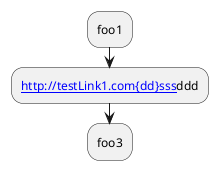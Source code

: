 {
  "sha1": "hkiia8xm5n6bt8ry8suvtfjt316hml1",
  "insertion": {
    "when": "2024-06-03T18:59:29.709Z",
    "user": "plantuml@gmail.com"
  }
}
@startuml
:foo1;
:[[http://testLink1.com{dd}sss]]ddd;
:foo3;
@enduml
